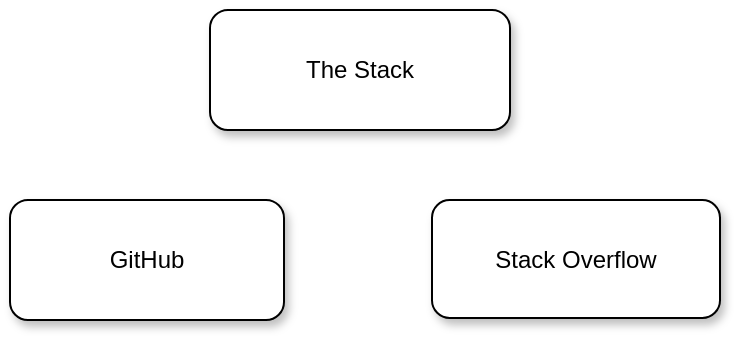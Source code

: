 <mxfile version="24.8.6">
  <diagram name="Flowchart" id="1n3KB5uvzyQhaw2PXJRa">
    <mxGraphModel dx="875" dy="442" grid="0" gridSize="10" guides="1" tooltips="1" connect="1" arrows="1" fold="1" page="1" pageScale="1" pageWidth="827" pageHeight="1169" math="0" shadow="0">
      <root>
        <mxCell id="0" />
        <mxCell id="1" parent="0" />
        <mxCell id="4vDtojx_aZhvrDdnVRWd-3" value="GitHub" style="rounded=1;whiteSpace=wrap;html=1;strokeColor=#000000;fillColor=#ffffff;shadow=1;" vertex="1" parent="1">
          <mxGeometry x="100" y="150" width="137" height="60" as="geometry" />
        </mxCell>
        <mxCell id="4vDtojx_aZhvrDdnVRWd-4" value="Stack Overflow" style="rounded=1;whiteSpace=wrap;html=1;strokeColor=#000000;fillColor=#ffffff;shadow=1;" vertex="1" parent="1">
          <mxGeometry x="311" y="150" width="144" height="59" as="geometry" />
        </mxCell>
        <mxCell id="4vDtojx_aZhvrDdnVRWd-5" value="The Stack" style="rounded=1;whiteSpace=wrap;html=1;strokeColor=#000000;fillColor=#ffffff;shadow=1;" vertex="1" parent="1">
          <mxGeometry x="200" y="55" width="150" height="60" as="geometry" />
        </mxCell>
      </root>
    </mxGraphModel>
  </diagram>
</mxfile>
